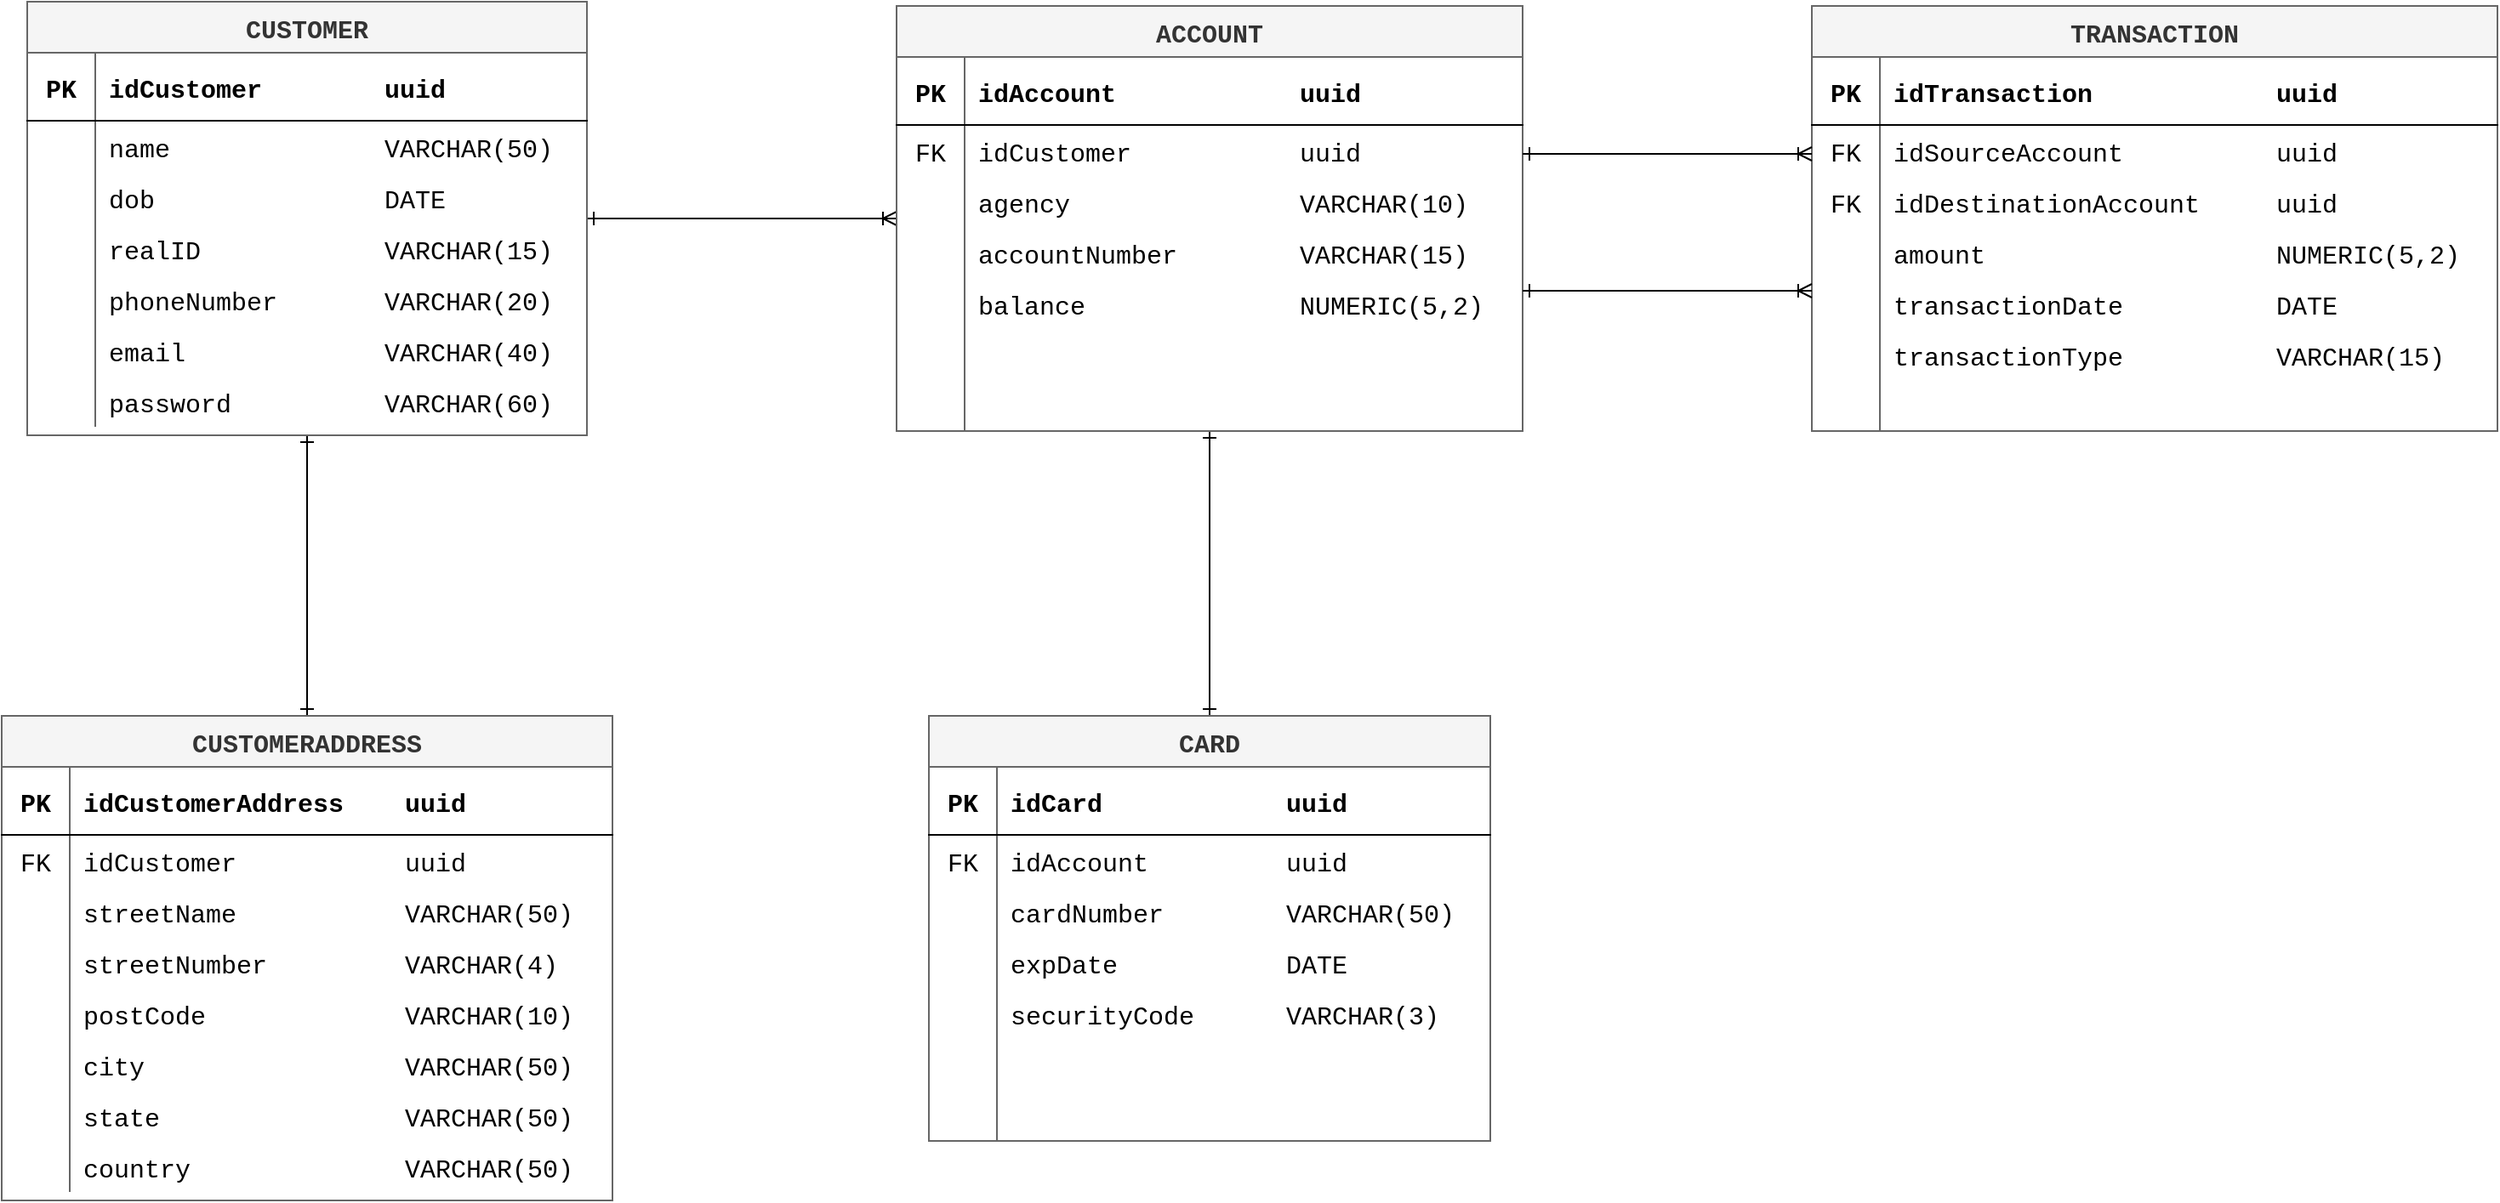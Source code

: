 <mxfile version="16.0.0" type="device"><diagram id="R2lEEEUBdFMjLlhIrx00" name="Page-1"><mxGraphModel dx="1064" dy="536" grid="1" gridSize="10" guides="1" tooltips="1" connect="1" arrows="1" fold="1" page="1" pageScale="1" pageWidth="1654" pageHeight="1169" math="0" shadow="0" extFonts="Permanent Marker^https://fonts.googleapis.com/css?family=Permanent+Marker"><root><mxCell id="0"/><mxCell id="1" parent="0"/><mxCell id="imQHKeKfgoKIFEaQQmg--94" value="" style="endArrow=ERone;html=1;rounded=0;sketch=0;fontFamily=Times New Roman;fontSize=15;endFill=0;startArrow=ERone;startFill=0;" parent="1" source="ZUT3hV0hGC33V-k96uNE-90" target="ZUT3hV0hGC33V-k96uNE-64" edge="1"><mxGeometry width="50" height="50" relative="1" as="geometry"><mxPoint x="216.7" y="530" as="sourcePoint"/><mxPoint x="216.7" y="460" as="targetPoint"/></mxGeometry></mxCell><mxCell id="imQHKeKfgoKIFEaQQmg--96" value="" style="endArrow=ERone;html=1;rounded=0;sketch=0;fontFamily=Times New Roman;fontSize=15;endFill=0;startArrow=ERoneToMany;startFill=0;" parent="1" source="ZUT3hV0hGC33V-k96uNE-119" target="ZUT3hV0hGC33V-k96uNE-64" edge="1"><mxGeometry width="50" height="50" relative="1" as="geometry"><mxPoint x="422" y="290" as="sourcePoint"/><mxPoint x="357" y="289" as="targetPoint"/></mxGeometry></mxCell><mxCell id="imQHKeKfgoKIFEaQQmg--97" value="" style="endArrow=ERone;html=1;rounded=0;sketch=0;fontFamily=Times New Roman;fontSize=15;endFill=0;startArrow=ERone;startFill=0;" parent="1" source="ZUT3hV0hGC33V-k96uNE-144" target="ZUT3hV0hGC33V-k96uNE-119" edge="1"><mxGeometry width="50" height="50" relative="1" as="geometry"><mxPoint x="637" y="570" as="sourcePoint"/><mxPoint x="597" y="500" as="targetPoint"/></mxGeometry></mxCell><mxCell id="imQHKeKfgoKIFEaQQmg--137" style="edgeStyle=none;rounded=0;sketch=0;orthogonalLoop=1;jettySize=auto;html=1;entryX=0.5;entryY=0;entryDx=0;entryDy=0;fontFamily=Times New Roman;fontSize=15;startArrow=ERzeroToMany;startFill=0;endArrow=ERzeroToMany;endFill=0;" parent="1" edge="1"><mxGeometry relative="1" as="geometry"><mxPoint x="242" y="545.0" as="sourcePoint"/><mxPoint x="242" y="545.0" as="targetPoint"/></mxGeometry></mxCell><mxCell id="ZUT3hV0hGC33V-k96uNE-64" value="CUSTOMER" style="shape=table;startSize=30;container=1;collapsible=1;childLayout=tableLayout;fixedRows=1;rowLines=0;fontStyle=1;align=center;resizeLast=1;fillColor=#f5f5f5;fontColor=#333333;strokeColor=#666666;fontFamily=Courier New;fontSize=15;" parent="1" vertex="1"><mxGeometry x="111" y="150" width="329" height="255" as="geometry"/></mxCell><mxCell id="ZUT3hV0hGC33V-k96uNE-65" value="" style="shape=partialRectangle;collapsible=0;dropTarget=0;pointerEvents=0;fillColor=none;top=0;left=0;bottom=1;right=0;points=[[0,0.5],[1,0.5]];portConstraint=eastwest;" parent="ZUT3hV0hGC33V-k96uNE-64" vertex="1"><mxGeometry y="30" width="329" height="40" as="geometry"/></mxCell><mxCell id="ZUT3hV0hGC33V-k96uNE-66" value="PK" style="shape=partialRectangle;connectable=0;fillColor=none;top=0;left=0;bottom=0;right=0;fontStyle=1;overflow=hidden;fontFamily=Courier New;fontSize=15;" parent="ZUT3hV0hGC33V-k96uNE-65" vertex="1"><mxGeometry width="40" height="40" as="geometry"><mxRectangle width="40" height="40" as="alternateBounds"/></mxGeometry></mxCell><mxCell id="ZUT3hV0hGC33V-k96uNE-67" value="idCustomer        uuid" style="shape=partialRectangle;connectable=0;fillColor=none;top=0;left=0;bottom=0;right=0;align=left;spacingLeft=6;fontStyle=1;overflow=hidden;fontFamily=Courier New;fontSize=15;" parent="ZUT3hV0hGC33V-k96uNE-65" vertex="1"><mxGeometry x="40" width="289" height="40" as="geometry"><mxRectangle width="289" height="40" as="alternateBounds"/></mxGeometry></mxCell><mxCell id="ZUT3hV0hGC33V-k96uNE-68" value="" style="shape=partialRectangle;collapsible=0;dropTarget=0;pointerEvents=0;fillColor=none;top=0;left=0;bottom=0;right=0;points=[[0,0.5],[1,0.5]];portConstraint=eastwest;" parent="ZUT3hV0hGC33V-k96uNE-64" vertex="1"><mxGeometry y="70" width="329" height="30" as="geometry"/></mxCell><mxCell id="ZUT3hV0hGC33V-k96uNE-69" value="" style="shape=partialRectangle;connectable=0;fillColor=none;top=0;left=0;bottom=0;right=0;editable=1;overflow=hidden;" parent="ZUT3hV0hGC33V-k96uNE-68" vertex="1"><mxGeometry width="40" height="30" as="geometry"><mxRectangle width="40" height="30" as="alternateBounds"/></mxGeometry></mxCell><mxCell id="ZUT3hV0hGC33V-k96uNE-70" value="name              VARCHAR(50)" style="shape=partialRectangle;connectable=0;fillColor=none;top=0;left=0;bottom=0;right=0;align=left;spacingLeft=6;overflow=hidden;fontFamily=Courier New;fontSize=15;" parent="ZUT3hV0hGC33V-k96uNE-68" vertex="1"><mxGeometry x="40" width="289" height="30" as="geometry"><mxRectangle width="289" height="30" as="alternateBounds"/></mxGeometry></mxCell><mxCell id="ZUT3hV0hGC33V-k96uNE-71" value="" style="shape=partialRectangle;collapsible=0;dropTarget=0;pointerEvents=0;fillColor=none;top=0;left=0;bottom=0;right=0;points=[[0,0.5],[1,0.5]];portConstraint=eastwest;" parent="ZUT3hV0hGC33V-k96uNE-64" vertex="1"><mxGeometry y="100" width="329" height="30" as="geometry"/></mxCell><mxCell id="ZUT3hV0hGC33V-k96uNE-72" value="" style="shape=partialRectangle;connectable=0;fillColor=none;top=0;left=0;bottom=0;right=0;editable=1;overflow=hidden;" parent="ZUT3hV0hGC33V-k96uNE-71" vertex="1"><mxGeometry width="40" height="30" as="geometry"><mxRectangle width="40" height="30" as="alternateBounds"/></mxGeometry></mxCell><mxCell id="ZUT3hV0hGC33V-k96uNE-73" value="dob               DATE" style="shape=partialRectangle;connectable=0;fillColor=none;top=0;left=0;bottom=0;right=0;align=left;spacingLeft=6;overflow=hidden;fontFamily=Courier New;fontSize=15;" parent="ZUT3hV0hGC33V-k96uNE-71" vertex="1"><mxGeometry x="40" width="289" height="30" as="geometry"><mxRectangle width="289" height="30" as="alternateBounds"/></mxGeometry></mxCell><mxCell id="ZUT3hV0hGC33V-k96uNE-74" value="" style="shape=partialRectangle;collapsible=0;dropTarget=0;pointerEvents=0;fillColor=none;top=0;left=0;bottom=0;right=0;points=[[0,0.5],[1,0.5]];portConstraint=eastwest;" parent="ZUT3hV0hGC33V-k96uNE-64" vertex="1"><mxGeometry y="130" width="329" height="30" as="geometry"/></mxCell><mxCell id="ZUT3hV0hGC33V-k96uNE-75" value="" style="shape=partialRectangle;connectable=0;fillColor=none;top=0;left=0;bottom=0;right=0;editable=1;overflow=hidden;" parent="ZUT3hV0hGC33V-k96uNE-74" vertex="1"><mxGeometry width="40" height="30" as="geometry"><mxRectangle width="40" height="30" as="alternateBounds"/></mxGeometry></mxCell><mxCell id="ZUT3hV0hGC33V-k96uNE-76" value="realID            VARCHAR(15)" style="shape=partialRectangle;connectable=0;fillColor=none;top=0;left=0;bottom=0;right=0;align=left;spacingLeft=6;overflow=hidden;fontFamily=Courier New;fontSize=15;" parent="ZUT3hV0hGC33V-k96uNE-74" vertex="1"><mxGeometry x="40" width="289" height="30" as="geometry"><mxRectangle width="289" height="30" as="alternateBounds"/></mxGeometry></mxCell><mxCell id="ZUT3hV0hGC33V-k96uNE-77" value="" style="shape=partialRectangle;collapsible=0;dropTarget=0;pointerEvents=0;fillColor=none;top=0;left=0;bottom=0;right=0;points=[[0,0.5],[1,0.5]];portConstraint=eastwest;fontFamily=Times New Roman;fontSize=15;" parent="ZUT3hV0hGC33V-k96uNE-64" vertex="1"><mxGeometry y="160" width="329" height="30" as="geometry"/></mxCell><mxCell id="ZUT3hV0hGC33V-k96uNE-78" value="" style="shape=partialRectangle;connectable=0;fillColor=none;top=0;left=0;bottom=0;right=0;editable=1;overflow=hidden;fontFamily=Times New Roman;fontSize=15;" parent="ZUT3hV0hGC33V-k96uNE-77" vertex="1"><mxGeometry width="40" height="30" as="geometry"><mxRectangle width="40" height="30" as="alternateBounds"/></mxGeometry></mxCell><mxCell id="ZUT3hV0hGC33V-k96uNE-79" value="phoneNumber       VARCHAR(20)" style="shape=partialRectangle;connectable=0;fillColor=none;top=0;left=0;bottom=0;right=0;align=left;spacingLeft=6;overflow=hidden;fontFamily=Courier New;fontSize=15;" parent="ZUT3hV0hGC33V-k96uNE-77" vertex="1"><mxGeometry x="40" width="289" height="30" as="geometry"><mxRectangle width="289" height="30" as="alternateBounds"/></mxGeometry></mxCell><mxCell id="ZUT3hV0hGC33V-k96uNE-80" value="" style="shape=partialRectangle;collapsible=0;dropTarget=0;pointerEvents=0;fillColor=none;top=0;left=0;bottom=0;right=0;points=[[0,0.5],[1,0.5]];portConstraint=eastwest;fontFamily=Times New Roman;fontSize=15;" parent="ZUT3hV0hGC33V-k96uNE-64" vertex="1"><mxGeometry y="190" width="329" height="30" as="geometry"/></mxCell><mxCell id="ZUT3hV0hGC33V-k96uNE-81" value="" style="shape=partialRectangle;connectable=0;fillColor=none;top=0;left=0;bottom=0;right=0;editable=1;overflow=hidden;fontFamily=Times New Roman;fontSize=15;" parent="ZUT3hV0hGC33V-k96uNE-80" vertex="1"><mxGeometry width="40" height="30" as="geometry"><mxRectangle width="40" height="30" as="alternateBounds"/></mxGeometry></mxCell><mxCell id="ZUT3hV0hGC33V-k96uNE-82" value="email             VARCHAR(40)" style="shape=partialRectangle;connectable=0;fillColor=none;top=0;left=0;bottom=0;right=0;align=left;spacingLeft=6;overflow=hidden;fontFamily=Courier New;fontSize=15;" parent="ZUT3hV0hGC33V-k96uNE-80" vertex="1"><mxGeometry x="40" width="289" height="30" as="geometry"><mxRectangle width="289" height="30" as="alternateBounds"/></mxGeometry></mxCell><mxCell id="ZUT3hV0hGC33V-k96uNE-83" value="" style="shape=partialRectangle;collapsible=0;dropTarget=0;pointerEvents=0;fillColor=none;top=0;left=0;bottom=0;right=0;points=[[0,0.5],[1,0.5]];portConstraint=eastwest;fontFamily=Times New Roman;fontSize=15;" parent="ZUT3hV0hGC33V-k96uNE-64" vertex="1"><mxGeometry y="220" width="329" height="30" as="geometry"/></mxCell><mxCell id="ZUT3hV0hGC33V-k96uNE-84" value="" style="shape=partialRectangle;connectable=0;fillColor=none;top=0;left=0;bottom=0;right=0;editable=1;overflow=hidden;fontFamily=Times New Roman;fontSize=15;" parent="ZUT3hV0hGC33V-k96uNE-83" vertex="1"><mxGeometry width="40" height="30" as="geometry"><mxRectangle width="40" height="30" as="alternateBounds"/></mxGeometry></mxCell><mxCell id="ZUT3hV0hGC33V-k96uNE-85" value="password          VARCHAR(60)" style="shape=partialRectangle;connectable=0;fillColor=none;top=0;left=0;bottom=0;right=0;align=left;spacingLeft=6;overflow=hidden;fontFamily=Courier New;fontSize=15;" parent="ZUT3hV0hGC33V-k96uNE-83" vertex="1"><mxGeometry x="40" width="289" height="30" as="geometry"><mxRectangle width="289" height="30" as="alternateBounds"/></mxGeometry></mxCell><mxCell id="ZUT3hV0hGC33V-k96uNE-90" value="CUSTOMERADDRESS" style="shape=table;startSize=30;container=1;collapsible=1;childLayout=tableLayout;fixedRows=1;rowLines=0;fontStyle=1;align=center;resizeLast=1;fillColor=#f5f5f5;fontColor=#333333;strokeColor=#666666;fontFamily=Courier New;fontSize=15;" parent="1" vertex="1"><mxGeometry x="96" y="570" width="359" height="285" as="geometry"/></mxCell><mxCell id="ZUT3hV0hGC33V-k96uNE-91" value="" style="shape=partialRectangle;collapsible=0;dropTarget=0;pointerEvents=0;fillColor=none;top=0;left=0;bottom=1;right=0;points=[[0,0.5],[1,0.5]];portConstraint=eastwest;" parent="ZUT3hV0hGC33V-k96uNE-90" vertex="1"><mxGeometry y="30" width="359" height="40" as="geometry"/></mxCell><mxCell id="ZUT3hV0hGC33V-k96uNE-92" value="PK" style="shape=partialRectangle;connectable=0;fillColor=none;top=0;left=0;bottom=0;right=0;fontStyle=1;overflow=hidden;fontFamily=Courier New;fontSize=15;" parent="ZUT3hV0hGC33V-k96uNE-91" vertex="1"><mxGeometry width="40" height="40" as="geometry"><mxRectangle width="40" height="40" as="alternateBounds"/></mxGeometry></mxCell><mxCell id="ZUT3hV0hGC33V-k96uNE-93" value="idCustomerAddress    uuid" style="shape=partialRectangle;connectable=0;fillColor=none;top=0;left=0;bottom=0;right=0;align=left;spacingLeft=6;fontStyle=1;overflow=hidden;fontFamily=Courier New;fontSize=15;" parent="ZUT3hV0hGC33V-k96uNE-91" vertex="1"><mxGeometry x="40" width="319" height="40" as="geometry"><mxRectangle width="319" height="40" as="alternateBounds"/></mxGeometry></mxCell><mxCell id="ZUT3hV0hGC33V-k96uNE-94" value="" style="shape=partialRectangle;collapsible=0;dropTarget=0;pointerEvents=0;fillColor=none;top=0;left=0;bottom=0;right=0;points=[[0,0.5],[1,0.5]];portConstraint=eastwest;" parent="ZUT3hV0hGC33V-k96uNE-90" vertex="1"><mxGeometry y="70" width="359" height="30" as="geometry"/></mxCell><mxCell id="ZUT3hV0hGC33V-k96uNE-95" value="FK" style="shape=partialRectangle;connectable=0;fillColor=none;top=0;left=0;bottom=0;right=0;editable=1;overflow=hidden;fontFamily=Courier New;fontSize=15;" parent="ZUT3hV0hGC33V-k96uNE-94" vertex="1"><mxGeometry width="40" height="30" as="geometry"><mxRectangle width="40" height="30" as="alternateBounds"/></mxGeometry></mxCell><mxCell id="ZUT3hV0hGC33V-k96uNE-96" value="idCustomer           uuid" style="shape=partialRectangle;connectable=0;fillColor=none;top=0;left=0;bottom=0;right=0;align=left;spacingLeft=6;overflow=hidden;fontFamily=Courier New;fontSize=15;" parent="ZUT3hV0hGC33V-k96uNE-94" vertex="1"><mxGeometry x="40" width="319" height="30" as="geometry"><mxRectangle width="319" height="30" as="alternateBounds"/></mxGeometry></mxCell><mxCell id="ZUT3hV0hGC33V-k96uNE-97" value="" style="shape=partialRectangle;collapsible=0;dropTarget=0;pointerEvents=0;fillColor=none;top=0;left=0;bottom=0;right=0;points=[[0,0.5],[1,0.5]];portConstraint=eastwest;" parent="ZUT3hV0hGC33V-k96uNE-90" vertex="1"><mxGeometry y="100" width="359" height="30" as="geometry"/></mxCell><mxCell id="ZUT3hV0hGC33V-k96uNE-98" value="" style="shape=partialRectangle;connectable=0;fillColor=none;top=0;left=0;bottom=0;right=0;editable=1;overflow=hidden;" parent="ZUT3hV0hGC33V-k96uNE-97" vertex="1"><mxGeometry width="40" height="30" as="geometry"><mxRectangle width="40" height="30" as="alternateBounds"/></mxGeometry></mxCell><mxCell id="ZUT3hV0hGC33V-k96uNE-99" value="streetName           VARCHAR(50)" style="shape=partialRectangle;connectable=0;fillColor=none;top=0;left=0;bottom=0;right=0;align=left;spacingLeft=6;overflow=hidden;fontFamily=Courier New;fontSize=15;" parent="ZUT3hV0hGC33V-k96uNE-97" vertex="1"><mxGeometry x="40" width="319" height="30" as="geometry"><mxRectangle width="319" height="30" as="alternateBounds"/></mxGeometry></mxCell><mxCell id="ZUT3hV0hGC33V-k96uNE-100" value="" style="shape=partialRectangle;collapsible=0;dropTarget=0;pointerEvents=0;fillColor=none;top=0;left=0;bottom=0;right=0;points=[[0,0.5],[1,0.5]];portConstraint=eastwest;" parent="ZUT3hV0hGC33V-k96uNE-90" vertex="1"><mxGeometry y="130" width="359" height="30" as="geometry"/></mxCell><mxCell id="ZUT3hV0hGC33V-k96uNE-101" value="" style="shape=partialRectangle;connectable=0;fillColor=none;top=0;left=0;bottom=0;right=0;editable=1;overflow=hidden;" parent="ZUT3hV0hGC33V-k96uNE-100" vertex="1"><mxGeometry width="40" height="30" as="geometry"><mxRectangle width="40" height="30" as="alternateBounds"/></mxGeometry></mxCell><mxCell id="ZUT3hV0hGC33V-k96uNE-102" value="streetNumber         VARCHAR(4)" style="shape=partialRectangle;connectable=0;fillColor=none;top=0;left=0;bottom=0;right=0;align=left;spacingLeft=6;overflow=hidden;fontFamily=Courier New;fontSize=15;" parent="ZUT3hV0hGC33V-k96uNE-100" vertex="1"><mxGeometry x="40" width="319" height="30" as="geometry"><mxRectangle width="319" height="30" as="alternateBounds"/></mxGeometry></mxCell><mxCell id="ZUT3hV0hGC33V-k96uNE-103" value="" style="shape=partialRectangle;collapsible=0;dropTarget=0;pointerEvents=0;fillColor=none;top=0;left=0;bottom=0;right=0;points=[[0,0.5],[1,0.5]];portConstraint=eastwest;fontFamily=Times New Roman;fontSize=15;" parent="ZUT3hV0hGC33V-k96uNE-90" vertex="1"><mxGeometry y="160" width="359" height="30" as="geometry"/></mxCell><mxCell id="ZUT3hV0hGC33V-k96uNE-104" value="" style="shape=partialRectangle;connectable=0;fillColor=none;top=0;left=0;bottom=0;right=0;editable=1;overflow=hidden;fontFamily=Times New Roman;fontSize=15;" parent="ZUT3hV0hGC33V-k96uNE-103" vertex="1"><mxGeometry width="40" height="30" as="geometry"><mxRectangle width="40" height="30" as="alternateBounds"/></mxGeometry></mxCell><mxCell id="ZUT3hV0hGC33V-k96uNE-105" value="postCode             VARCHAR(10)" style="shape=partialRectangle;connectable=0;fillColor=none;top=0;left=0;bottom=0;right=0;align=left;spacingLeft=6;overflow=hidden;fontFamily=Courier New;fontSize=15;" parent="ZUT3hV0hGC33V-k96uNE-103" vertex="1"><mxGeometry x="40" width="319" height="30" as="geometry"><mxRectangle width="319" height="30" as="alternateBounds"/></mxGeometry></mxCell><mxCell id="ZUT3hV0hGC33V-k96uNE-106" value="" style="shape=partialRectangle;collapsible=0;dropTarget=0;pointerEvents=0;fillColor=none;top=0;left=0;bottom=0;right=0;points=[[0,0.5],[1,0.5]];portConstraint=eastwest;fontFamily=Times New Roman;fontSize=15;" parent="ZUT3hV0hGC33V-k96uNE-90" vertex="1"><mxGeometry y="190" width="359" height="30" as="geometry"/></mxCell><mxCell id="ZUT3hV0hGC33V-k96uNE-107" value="" style="shape=partialRectangle;connectable=0;fillColor=none;top=0;left=0;bottom=0;right=0;editable=1;overflow=hidden;fontFamily=Times New Roman;fontSize=15;" parent="ZUT3hV0hGC33V-k96uNE-106" vertex="1"><mxGeometry width="40" height="30" as="geometry"><mxRectangle width="40" height="30" as="alternateBounds"/></mxGeometry></mxCell><mxCell id="ZUT3hV0hGC33V-k96uNE-108" value="city                 VARCHAR(50)" style="shape=partialRectangle;connectable=0;fillColor=none;top=0;left=0;bottom=0;right=0;align=left;spacingLeft=6;overflow=hidden;fontFamily=Courier New;fontSize=15;" parent="ZUT3hV0hGC33V-k96uNE-106" vertex="1"><mxGeometry x="40" width="319" height="30" as="geometry"><mxRectangle width="319" height="30" as="alternateBounds"/></mxGeometry></mxCell><mxCell id="ZUT3hV0hGC33V-k96uNE-113" value="" style="shape=partialRectangle;collapsible=0;dropTarget=0;pointerEvents=0;fillColor=none;top=0;left=0;bottom=0;right=0;points=[[0,0.5],[1,0.5]];portConstraint=eastwest;fontFamily=Courier New;fontSize=15;" parent="ZUT3hV0hGC33V-k96uNE-90" vertex="1"><mxGeometry y="220" width="359" height="30" as="geometry"/></mxCell><mxCell id="ZUT3hV0hGC33V-k96uNE-114" value="" style="shape=partialRectangle;connectable=0;fillColor=none;top=0;left=0;bottom=0;right=0;editable=1;overflow=hidden;fontFamily=Courier New;fontSize=15;" parent="ZUT3hV0hGC33V-k96uNE-113" vertex="1"><mxGeometry width="40" height="30" as="geometry"><mxRectangle width="40" height="30" as="alternateBounds"/></mxGeometry></mxCell><mxCell id="ZUT3hV0hGC33V-k96uNE-115" value="state                VARCHAR(50)" style="shape=partialRectangle;connectable=0;fillColor=none;top=0;left=0;bottom=0;right=0;align=left;spacingLeft=6;overflow=hidden;fontFamily=Courier New;fontSize=15;" parent="ZUT3hV0hGC33V-k96uNE-113" vertex="1"><mxGeometry x="40" width="319" height="30" as="geometry"><mxRectangle width="319" height="30" as="alternateBounds"/></mxGeometry></mxCell><mxCell id="ZUT3hV0hGC33V-k96uNE-109" value="" style="shape=partialRectangle;collapsible=0;dropTarget=0;pointerEvents=0;fillColor=none;top=0;left=0;bottom=0;right=0;points=[[0,0.5],[1,0.5]];portConstraint=eastwest;fontFamily=Times New Roman;fontSize=15;" parent="ZUT3hV0hGC33V-k96uNE-90" vertex="1"><mxGeometry y="250" width="359" height="30" as="geometry"/></mxCell><mxCell id="ZUT3hV0hGC33V-k96uNE-110" value="" style="shape=partialRectangle;connectable=0;fillColor=none;top=0;left=0;bottom=0;right=0;editable=1;overflow=hidden;fontFamily=Times New Roman;fontSize=15;" parent="ZUT3hV0hGC33V-k96uNE-109" vertex="1"><mxGeometry width="40" height="30" as="geometry"><mxRectangle width="40" height="30" as="alternateBounds"/></mxGeometry></mxCell><mxCell id="ZUT3hV0hGC33V-k96uNE-111" value="country              VARCHAR(50)" style="shape=partialRectangle;connectable=0;fillColor=none;top=0;left=0;bottom=0;right=0;align=left;spacingLeft=6;overflow=hidden;fontFamily=Courier New;fontSize=15;" parent="ZUT3hV0hGC33V-k96uNE-109" vertex="1"><mxGeometry x="40" width="319" height="30" as="geometry"><mxRectangle width="319" height="30" as="alternateBounds"/></mxGeometry></mxCell><mxCell id="ZUT3hV0hGC33V-k96uNE-119" value="ACCOUNT" style="shape=table;startSize=30;container=1;collapsible=1;childLayout=tableLayout;fixedRows=1;rowLines=0;fontStyle=1;align=center;resizeLast=1;fillColor=#f5f5f5;fontColor=#333333;strokeColor=#666666;fontFamily=Courier New;fontSize=15;" parent="1" vertex="1"><mxGeometry x="622" y="152.5" width="368" height="250" as="geometry"/></mxCell><mxCell id="ZUT3hV0hGC33V-k96uNE-120" value="" style="shape=partialRectangle;collapsible=0;dropTarget=0;pointerEvents=0;fillColor=none;top=0;left=0;bottom=1;right=0;points=[[0,0.5],[1,0.5]];portConstraint=eastwest;" parent="ZUT3hV0hGC33V-k96uNE-119" vertex="1"><mxGeometry y="30" width="368" height="40" as="geometry"/></mxCell><mxCell id="ZUT3hV0hGC33V-k96uNE-121" value="PK" style="shape=partialRectangle;connectable=0;fillColor=none;top=0;left=0;bottom=0;right=0;fontStyle=1;overflow=hidden;fontFamily=Courier New;fontSize=15;" parent="ZUT3hV0hGC33V-k96uNE-120" vertex="1"><mxGeometry width="40" height="40" as="geometry"><mxRectangle width="40" height="40" as="alternateBounds"/></mxGeometry></mxCell><mxCell id="ZUT3hV0hGC33V-k96uNE-122" value="idAccount            uuid" style="shape=partialRectangle;connectable=0;fillColor=none;top=0;left=0;bottom=0;right=0;align=left;spacingLeft=6;fontStyle=1;overflow=hidden;fontFamily=Courier New;fontSize=15;" parent="ZUT3hV0hGC33V-k96uNE-120" vertex="1"><mxGeometry x="40" width="328" height="40" as="geometry"><mxRectangle width="328" height="40" as="alternateBounds"/></mxGeometry></mxCell><mxCell id="ZUT3hV0hGC33V-k96uNE-123" value="" style="shape=partialRectangle;collapsible=0;dropTarget=0;pointerEvents=0;fillColor=none;top=0;left=0;bottom=0;right=0;points=[[0,0.5],[1,0.5]];portConstraint=eastwest;" parent="ZUT3hV0hGC33V-k96uNE-119" vertex="1"><mxGeometry y="70" width="368" height="30" as="geometry"/></mxCell><mxCell id="ZUT3hV0hGC33V-k96uNE-124" value="FK" style="shape=partialRectangle;connectable=0;fillColor=none;top=0;left=0;bottom=0;right=0;editable=1;overflow=hidden;fontFamily=Courier New;fontSize=15;" parent="ZUT3hV0hGC33V-k96uNE-123" vertex="1"><mxGeometry width="40" height="30" as="geometry"><mxRectangle width="40" height="30" as="alternateBounds"/></mxGeometry></mxCell><mxCell id="ZUT3hV0hGC33V-k96uNE-125" value="idCustomer           uuid" style="shape=partialRectangle;connectable=0;fillColor=none;top=0;left=0;bottom=0;right=0;align=left;spacingLeft=6;overflow=hidden;fontFamily=Courier New;fontSize=15;" parent="ZUT3hV0hGC33V-k96uNE-123" vertex="1"><mxGeometry x="40" width="328" height="30" as="geometry"><mxRectangle width="328" height="30" as="alternateBounds"/></mxGeometry></mxCell><mxCell id="ZUT3hV0hGC33V-k96uNE-126" value="" style="shape=partialRectangle;collapsible=0;dropTarget=0;pointerEvents=0;fillColor=none;top=0;left=0;bottom=0;right=0;points=[[0,0.5],[1,0.5]];portConstraint=eastwest;" parent="ZUT3hV0hGC33V-k96uNE-119" vertex="1"><mxGeometry y="100" width="368" height="30" as="geometry"/></mxCell><mxCell id="ZUT3hV0hGC33V-k96uNE-127" value="" style="shape=partialRectangle;connectable=0;fillColor=none;top=0;left=0;bottom=0;right=0;editable=1;overflow=hidden;" parent="ZUT3hV0hGC33V-k96uNE-126" vertex="1"><mxGeometry width="40" height="30" as="geometry"><mxRectangle width="40" height="30" as="alternateBounds"/></mxGeometry></mxCell><mxCell id="ZUT3hV0hGC33V-k96uNE-128" value="agency               VARCHAR(10)" style="shape=partialRectangle;connectable=0;fillColor=none;top=0;left=0;bottom=0;right=0;align=left;spacingLeft=6;overflow=hidden;fontFamily=Courier New;fontSize=15;" parent="ZUT3hV0hGC33V-k96uNE-126" vertex="1"><mxGeometry x="40" width="328" height="30" as="geometry"><mxRectangle width="328" height="30" as="alternateBounds"/></mxGeometry></mxCell><mxCell id="ZUT3hV0hGC33V-k96uNE-129" value="" style="shape=partialRectangle;collapsible=0;dropTarget=0;pointerEvents=0;fillColor=none;top=0;left=0;bottom=0;right=0;points=[[0,0.5],[1,0.5]];portConstraint=eastwest;" parent="ZUT3hV0hGC33V-k96uNE-119" vertex="1"><mxGeometry y="130" width="368" height="30" as="geometry"/></mxCell><mxCell id="ZUT3hV0hGC33V-k96uNE-130" value="" style="shape=partialRectangle;connectable=0;fillColor=none;top=0;left=0;bottom=0;right=0;editable=1;overflow=hidden;" parent="ZUT3hV0hGC33V-k96uNE-129" vertex="1"><mxGeometry width="40" height="30" as="geometry"><mxRectangle width="40" height="30" as="alternateBounds"/></mxGeometry></mxCell><mxCell id="ZUT3hV0hGC33V-k96uNE-131" value="accountNumber        VARCHAR(15)" style="shape=partialRectangle;connectable=0;fillColor=none;top=0;left=0;bottom=0;right=0;align=left;spacingLeft=6;overflow=hidden;fontFamily=Courier New;fontSize=15;" parent="ZUT3hV0hGC33V-k96uNE-129" vertex="1"><mxGeometry x="40" width="328" height="30" as="geometry"><mxRectangle width="328" height="30" as="alternateBounds"/></mxGeometry></mxCell><mxCell id="ZUT3hV0hGC33V-k96uNE-132" value="" style="shape=partialRectangle;collapsible=0;dropTarget=0;pointerEvents=0;fillColor=none;top=0;left=0;bottom=0;right=0;points=[[0,0.5],[1,0.5]];portConstraint=eastwest;fontFamily=Times New Roman;fontSize=15;" parent="ZUT3hV0hGC33V-k96uNE-119" vertex="1"><mxGeometry y="160" width="368" height="30" as="geometry"/></mxCell><mxCell id="ZUT3hV0hGC33V-k96uNE-133" value="" style="shape=partialRectangle;connectable=0;fillColor=none;top=0;left=0;bottom=0;right=0;editable=1;overflow=hidden;fontFamily=Times New Roman;fontSize=15;" parent="ZUT3hV0hGC33V-k96uNE-132" vertex="1"><mxGeometry width="40" height="30" as="geometry"><mxRectangle width="40" height="30" as="alternateBounds"/></mxGeometry></mxCell><mxCell id="ZUT3hV0hGC33V-k96uNE-134" value="balance              NUMERIC(5,2)" style="shape=partialRectangle;connectable=0;fillColor=none;top=0;left=0;bottom=0;right=0;align=left;spacingLeft=6;overflow=hidden;fontFamily=Courier New;fontSize=15;" parent="ZUT3hV0hGC33V-k96uNE-132" vertex="1"><mxGeometry x="40" width="328" height="30" as="geometry"><mxRectangle width="328" height="30" as="alternateBounds"/></mxGeometry></mxCell><mxCell id="ZUT3hV0hGC33V-k96uNE-141" value="" style="shape=partialRectangle;collapsible=0;dropTarget=0;pointerEvents=0;fillColor=none;top=0;left=0;bottom=0;right=0;points=[[0,0.5],[1,0.5]];portConstraint=eastwest;fontFamily=Times New Roman;fontSize=15;" parent="ZUT3hV0hGC33V-k96uNE-119" vertex="1"><mxGeometry y="190" width="368" height="30" as="geometry"/></mxCell><mxCell id="ZUT3hV0hGC33V-k96uNE-142" value="" style="shape=partialRectangle;connectable=0;fillColor=none;top=0;left=0;bottom=0;right=0;editable=1;overflow=hidden;fontFamily=Times New Roman;fontSize=15;" parent="ZUT3hV0hGC33V-k96uNE-141" vertex="1"><mxGeometry width="40" height="30" as="geometry"><mxRectangle width="40" height="30" as="alternateBounds"/></mxGeometry></mxCell><mxCell id="ZUT3hV0hGC33V-k96uNE-143" value="" style="shape=partialRectangle;connectable=0;fillColor=none;top=0;left=0;bottom=0;right=0;align=left;spacingLeft=6;overflow=hidden;fontFamily=Courier New;fontSize=15;" parent="ZUT3hV0hGC33V-k96uNE-141" vertex="1"><mxGeometry x="40" width="328" height="30" as="geometry"><mxRectangle width="328" height="30" as="alternateBounds"/></mxGeometry></mxCell><mxCell id="ZUT3hV0hGC33V-k96uNE-138" value="" style="shape=partialRectangle;collapsible=0;dropTarget=0;pointerEvents=0;fillColor=none;top=0;left=0;bottom=0;right=0;points=[[0,0.5],[1,0.5]];portConstraint=eastwest;fontFamily=Courier New;fontSize=15;" parent="ZUT3hV0hGC33V-k96uNE-119" vertex="1"><mxGeometry y="220" width="368" height="30" as="geometry"/></mxCell><mxCell id="ZUT3hV0hGC33V-k96uNE-139" value="" style="shape=partialRectangle;connectable=0;fillColor=none;top=0;left=0;bottom=0;right=0;editable=1;overflow=hidden;fontFamily=Courier New;fontSize=15;" parent="ZUT3hV0hGC33V-k96uNE-138" vertex="1"><mxGeometry width="40" height="30" as="geometry"><mxRectangle width="40" height="30" as="alternateBounds"/></mxGeometry></mxCell><mxCell id="ZUT3hV0hGC33V-k96uNE-140" value="" style="shape=partialRectangle;connectable=0;fillColor=none;top=0;left=0;bottom=0;right=0;align=left;spacingLeft=6;overflow=hidden;fontFamily=Courier New;fontSize=15;" parent="ZUT3hV0hGC33V-k96uNE-138" vertex="1"><mxGeometry x="40" width="328" height="30" as="geometry"><mxRectangle width="328" height="30" as="alternateBounds"/></mxGeometry></mxCell><mxCell id="ZUT3hV0hGC33V-k96uNE-144" value="CARD" style="shape=table;startSize=30;container=1;collapsible=1;childLayout=tableLayout;fixedRows=1;rowLines=0;fontStyle=1;align=center;resizeLast=1;fillColor=#f5f5f5;fontColor=#333333;strokeColor=#666666;fontFamily=Courier New;fontSize=15;" parent="1" vertex="1"><mxGeometry x="641" y="570" width="330" height="250" as="geometry"/></mxCell><mxCell id="ZUT3hV0hGC33V-k96uNE-145" value="" style="shape=partialRectangle;collapsible=0;dropTarget=0;pointerEvents=0;fillColor=none;top=0;left=0;bottom=1;right=0;points=[[0,0.5],[1,0.5]];portConstraint=eastwest;" parent="ZUT3hV0hGC33V-k96uNE-144" vertex="1"><mxGeometry y="30" width="330" height="40" as="geometry"/></mxCell><mxCell id="ZUT3hV0hGC33V-k96uNE-146" value="PK" style="shape=partialRectangle;connectable=0;fillColor=none;top=0;left=0;bottom=0;right=0;fontStyle=1;overflow=hidden;fontFamily=Courier New;fontSize=15;" parent="ZUT3hV0hGC33V-k96uNE-145" vertex="1"><mxGeometry width="40" height="40" as="geometry"><mxRectangle width="40" height="40" as="alternateBounds"/></mxGeometry></mxCell><mxCell id="ZUT3hV0hGC33V-k96uNE-147" value="idCard            uuid" style="shape=partialRectangle;connectable=0;fillColor=none;top=0;left=0;bottom=0;right=0;align=left;spacingLeft=6;fontStyle=1;overflow=hidden;fontFamily=Courier New;fontSize=15;" parent="ZUT3hV0hGC33V-k96uNE-145" vertex="1"><mxGeometry x="40" width="290" height="40" as="geometry"><mxRectangle width="290" height="40" as="alternateBounds"/></mxGeometry></mxCell><mxCell id="ZUT3hV0hGC33V-k96uNE-148" value="" style="shape=partialRectangle;collapsible=0;dropTarget=0;pointerEvents=0;fillColor=none;top=0;left=0;bottom=0;right=0;points=[[0,0.5],[1,0.5]];portConstraint=eastwest;" parent="ZUT3hV0hGC33V-k96uNE-144" vertex="1"><mxGeometry y="70" width="330" height="30" as="geometry"/></mxCell><mxCell id="ZUT3hV0hGC33V-k96uNE-149" value="FK" style="shape=partialRectangle;connectable=0;fillColor=none;top=0;left=0;bottom=0;right=0;editable=1;overflow=hidden;fontFamily=Courier New;fontSize=15;" parent="ZUT3hV0hGC33V-k96uNE-148" vertex="1"><mxGeometry width="40" height="30" as="geometry"><mxRectangle width="40" height="30" as="alternateBounds"/></mxGeometry></mxCell><mxCell id="ZUT3hV0hGC33V-k96uNE-150" value="idAccount         uuid" style="shape=partialRectangle;connectable=0;fillColor=none;top=0;left=0;bottom=0;right=0;align=left;spacingLeft=6;overflow=hidden;fontFamily=Courier New;fontSize=15;" parent="ZUT3hV0hGC33V-k96uNE-148" vertex="1"><mxGeometry x="40" width="290" height="30" as="geometry"><mxRectangle width="290" height="30" as="alternateBounds"/></mxGeometry></mxCell><mxCell id="ZUT3hV0hGC33V-k96uNE-151" value="" style="shape=partialRectangle;collapsible=0;dropTarget=0;pointerEvents=0;fillColor=none;top=0;left=0;bottom=0;right=0;points=[[0,0.5],[1,0.5]];portConstraint=eastwest;" parent="ZUT3hV0hGC33V-k96uNE-144" vertex="1"><mxGeometry y="100" width="330" height="30" as="geometry"/></mxCell><mxCell id="ZUT3hV0hGC33V-k96uNE-152" value="" style="shape=partialRectangle;connectable=0;fillColor=none;top=0;left=0;bottom=0;right=0;editable=1;overflow=hidden;" parent="ZUT3hV0hGC33V-k96uNE-151" vertex="1"><mxGeometry width="40" height="30" as="geometry"><mxRectangle width="40" height="30" as="alternateBounds"/></mxGeometry></mxCell><mxCell id="ZUT3hV0hGC33V-k96uNE-153" value="cardNumber        VARCHAR(50)" style="shape=partialRectangle;connectable=0;fillColor=none;top=0;left=0;bottom=0;right=0;align=left;spacingLeft=6;overflow=hidden;fontFamily=Courier New;fontSize=15;" parent="ZUT3hV0hGC33V-k96uNE-151" vertex="1"><mxGeometry x="40" width="290" height="30" as="geometry"><mxRectangle width="290" height="30" as="alternateBounds"/></mxGeometry></mxCell><mxCell id="ZUT3hV0hGC33V-k96uNE-154" value="" style="shape=partialRectangle;collapsible=0;dropTarget=0;pointerEvents=0;fillColor=none;top=0;left=0;bottom=0;right=0;points=[[0,0.5],[1,0.5]];portConstraint=eastwest;" parent="ZUT3hV0hGC33V-k96uNE-144" vertex="1"><mxGeometry y="130" width="330" height="30" as="geometry"/></mxCell><mxCell id="ZUT3hV0hGC33V-k96uNE-155" value="" style="shape=partialRectangle;connectable=0;fillColor=none;top=0;left=0;bottom=0;right=0;editable=1;overflow=hidden;" parent="ZUT3hV0hGC33V-k96uNE-154" vertex="1"><mxGeometry width="40" height="30" as="geometry"><mxRectangle width="40" height="30" as="alternateBounds"/></mxGeometry></mxCell><mxCell id="ZUT3hV0hGC33V-k96uNE-156" value="expDate           DATE" style="shape=partialRectangle;connectable=0;fillColor=none;top=0;left=0;bottom=0;right=0;align=left;spacingLeft=6;overflow=hidden;fontFamily=Courier New;fontSize=15;" parent="ZUT3hV0hGC33V-k96uNE-154" vertex="1"><mxGeometry x="40" width="290" height="30" as="geometry"><mxRectangle width="290" height="30" as="alternateBounds"/></mxGeometry></mxCell><mxCell id="ZUT3hV0hGC33V-k96uNE-157" value="" style="shape=partialRectangle;collapsible=0;dropTarget=0;pointerEvents=0;fillColor=none;top=0;left=0;bottom=0;right=0;points=[[0,0.5],[1,0.5]];portConstraint=eastwest;fontFamily=Times New Roman;fontSize=15;" parent="ZUT3hV0hGC33V-k96uNE-144" vertex="1"><mxGeometry y="160" width="330" height="30" as="geometry"/></mxCell><mxCell id="ZUT3hV0hGC33V-k96uNE-158" value="" style="shape=partialRectangle;connectable=0;fillColor=none;top=0;left=0;bottom=0;right=0;editable=1;overflow=hidden;fontFamily=Times New Roman;fontSize=15;" parent="ZUT3hV0hGC33V-k96uNE-157" vertex="1"><mxGeometry width="40" height="30" as="geometry"><mxRectangle width="40" height="30" as="alternateBounds"/></mxGeometry></mxCell><mxCell id="ZUT3hV0hGC33V-k96uNE-159" value="securityCode      VARCHAR(3)" style="shape=partialRectangle;connectable=0;fillColor=none;top=0;left=0;bottom=0;right=0;align=left;spacingLeft=6;overflow=hidden;fontFamily=Courier New;fontSize=15;" parent="ZUT3hV0hGC33V-k96uNE-157" vertex="1"><mxGeometry x="40" width="290" height="30" as="geometry"><mxRectangle width="290" height="30" as="alternateBounds"/></mxGeometry></mxCell><mxCell id="ZUT3hV0hGC33V-k96uNE-160" value="" style="shape=partialRectangle;collapsible=0;dropTarget=0;pointerEvents=0;fillColor=none;top=0;left=0;bottom=0;right=0;points=[[0,0.5],[1,0.5]];portConstraint=eastwest;fontFamily=Times New Roman;fontSize=15;" parent="ZUT3hV0hGC33V-k96uNE-144" vertex="1"><mxGeometry y="190" width="330" height="30" as="geometry"/></mxCell><mxCell id="ZUT3hV0hGC33V-k96uNE-161" value="" style="shape=partialRectangle;connectable=0;fillColor=none;top=0;left=0;bottom=0;right=0;editable=1;overflow=hidden;fontFamily=Times New Roman;fontSize=15;" parent="ZUT3hV0hGC33V-k96uNE-160" vertex="1"><mxGeometry width="40" height="30" as="geometry"><mxRectangle width="40" height="30" as="alternateBounds"/></mxGeometry></mxCell><mxCell id="ZUT3hV0hGC33V-k96uNE-162" value="" style="shape=partialRectangle;connectable=0;fillColor=none;top=0;left=0;bottom=0;right=0;align=left;spacingLeft=6;overflow=hidden;fontFamily=Courier New;fontSize=15;" parent="ZUT3hV0hGC33V-k96uNE-160" vertex="1"><mxGeometry x="40" width="290" height="30" as="geometry"><mxRectangle width="290" height="30" as="alternateBounds"/></mxGeometry></mxCell><mxCell id="ZUT3hV0hGC33V-k96uNE-163" value="" style="shape=partialRectangle;collapsible=0;dropTarget=0;pointerEvents=0;fillColor=none;top=0;left=0;bottom=0;right=0;points=[[0,0.5],[1,0.5]];portConstraint=eastwest;fontFamily=Courier New;fontSize=15;" parent="ZUT3hV0hGC33V-k96uNE-144" vertex="1"><mxGeometry y="220" width="330" height="30" as="geometry"/></mxCell><mxCell id="ZUT3hV0hGC33V-k96uNE-164" value="" style="shape=partialRectangle;connectable=0;fillColor=none;top=0;left=0;bottom=0;right=0;editable=1;overflow=hidden;fontFamily=Courier New;fontSize=15;" parent="ZUT3hV0hGC33V-k96uNE-163" vertex="1"><mxGeometry width="40" height="30" as="geometry"><mxRectangle width="40" height="30" as="alternateBounds"/></mxGeometry></mxCell><mxCell id="ZUT3hV0hGC33V-k96uNE-165" value="" style="shape=partialRectangle;connectable=0;fillColor=none;top=0;left=0;bottom=0;right=0;align=left;spacingLeft=6;overflow=hidden;fontFamily=Courier New;fontSize=15;" parent="ZUT3hV0hGC33V-k96uNE-163" vertex="1"><mxGeometry x="40" width="290" height="30" as="geometry"><mxRectangle width="290" height="30" as="alternateBounds"/></mxGeometry></mxCell><mxCell id="ZUT3hV0hGC33V-k96uNE-170" value="TRANSACTION" style="shape=table;startSize=30;container=1;collapsible=1;childLayout=tableLayout;fixedRows=1;rowLines=0;fontStyle=1;align=center;resizeLast=1;fillColor=#f5f5f5;fontColor=#333333;strokeColor=#666666;fontFamily=Courier New;fontSize=15;" parent="1" vertex="1"><mxGeometry x="1160" y="152.5" width="403" height="250" as="geometry"/></mxCell><mxCell id="ZUT3hV0hGC33V-k96uNE-171" value="" style="shape=partialRectangle;collapsible=0;dropTarget=0;pointerEvents=0;fillColor=none;top=0;left=0;bottom=1;right=0;points=[[0,0.5],[1,0.5]];portConstraint=eastwest;" parent="ZUT3hV0hGC33V-k96uNE-170" vertex="1"><mxGeometry y="30" width="403" height="40" as="geometry"/></mxCell><mxCell id="ZUT3hV0hGC33V-k96uNE-172" value="PK" style="shape=partialRectangle;connectable=0;fillColor=none;top=0;left=0;bottom=0;right=0;fontStyle=1;overflow=hidden;fontFamily=Courier New;fontSize=15;" parent="ZUT3hV0hGC33V-k96uNE-171" vertex="1"><mxGeometry width="40" height="40" as="geometry"><mxRectangle width="40" height="40" as="alternateBounds"/></mxGeometry></mxCell><mxCell id="ZUT3hV0hGC33V-k96uNE-173" value="idTransaction            uuid" style="shape=partialRectangle;connectable=0;fillColor=none;top=0;left=0;bottom=0;right=0;align=left;spacingLeft=6;fontStyle=1;overflow=hidden;fontFamily=Courier New;fontSize=15;" parent="ZUT3hV0hGC33V-k96uNE-171" vertex="1"><mxGeometry x="40" width="363" height="40" as="geometry"><mxRectangle width="363" height="40" as="alternateBounds"/></mxGeometry></mxCell><mxCell id="ZUT3hV0hGC33V-k96uNE-174" value="" style="shape=partialRectangle;collapsible=0;dropTarget=0;pointerEvents=0;fillColor=none;top=0;left=0;bottom=0;right=0;points=[[0,0.5],[1,0.5]];portConstraint=eastwest;" parent="ZUT3hV0hGC33V-k96uNE-170" vertex="1"><mxGeometry y="70" width="403" height="30" as="geometry"/></mxCell><mxCell id="ZUT3hV0hGC33V-k96uNE-175" value="FK" style="shape=partialRectangle;connectable=0;fillColor=none;top=0;left=0;bottom=0;right=0;editable=1;overflow=hidden;fontFamily=Courier New;fontSize=15;" parent="ZUT3hV0hGC33V-k96uNE-174" vertex="1"><mxGeometry width="40" height="30" as="geometry"><mxRectangle width="40" height="30" as="alternateBounds"/></mxGeometry></mxCell><mxCell id="ZUT3hV0hGC33V-k96uNE-176" value="idSourceAccount          uuid" style="shape=partialRectangle;connectable=0;fillColor=none;top=0;left=0;bottom=0;right=0;align=left;spacingLeft=6;overflow=hidden;fontFamily=Courier New;fontSize=15;" parent="ZUT3hV0hGC33V-k96uNE-174" vertex="1"><mxGeometry x="40" width="363" height="30" as="geometry"><mxRectangle width="363" height="30" as="alternateBounds"/></mxGeometry></mxCell><mxCell id="ZUT3hV0hGC33V-k96uNE-177" value="" style="shape=partialRectangle;collapsible=0;dropTarget=0;pointerEvents=0;fillColor=none;top=0;left=0;bottom=0;right=0;points=[[0,0.5],[1,0.5]];portConstraint=eastwest;" parent="ZUT3hV0hGC33V-k96uNE-170" vertex="1"><mxGeometry y="100" width="403" height="30" as="geometry"/></mxCell><mxCell id="ZUT3hV0hGC33V-k96uNE-178" value="FK" style="shape=partialRectangle;connectable=0;fillColor=none;top=0;left=0;bottom=0;right=0;editable=1;overflow=hidden;fontSize=15;fontFamily=Courier New;" parent="ZUT3hV0hGC33V-k96uNE-177" vertex="1"><mxGeometry width="40" height="30" as="geometry"><mxRectangle width="40" height="30" as="alternateBounds"/></mxGeometry></mxCell><mxCell id="ZUT3hV0hGC33V-k96uNE-179" value="idDestinationAccount     uuid" style="shape=partialRectangle;connectable=0;fillColor=none;top=0;left=0;bottom=0;right=0;align=left;spacingLeft=6;overflow=hidden;fontFamily=Courier New;fontSize=15;" parent="ZUT3hV0hGC33V-k96uNE-177" vertex="1"><mxGeometry x="40" width="363" height="30" as="geometry"><mxRectangle width="363" height="30" as="alternateBounds"/></mxGeometry></mxCell><mxCell id="ZUT3hV0hGC33V-k96uNE-180" value="" style="shape=partialRectangle;collapsible=0;dropTarget=0;pointerEvents=0;fillColor=none;top=0;left=0;bottom=0;right=0;points=[[0,0.5],[1,0.5]];portConstraint=eastwest;" parent="ZUT3hV0hGC33V-k96uNE-170" vertex="1"><mxGeometry y="130" width="403" height="30" as="geometry"/></mxCell><mxCell id="ZUT3hV0hGC33V-k96uNE-181" value="" style="shape=partialRectangle;connectable=0;fillColor=none;top=0;left=0;bottom=0;right=0;editable=1;overflow=hidden;" parent="ZUT3hV0hGC33V-k96uNE-180" vertex="1"><mxGeometry width="40" height="30" as="geometry"><mxRectangle width="40" height="30" as="alternateBounds"/></mxGeometry></mxCell><mxCell id="ZUT3hV0hGC33V-k96uNE-182" value="amount                   NUMERIC(5,2)" style="shape=partialRectangle;connectable=0;fillColor=none;top=0;left=0;bottom=0;right=0;align=left;spacingLeft=6;overflow=hidden;fontFamily=Courier New;fontSize=15;" parent="ZUT3hV0hGC33V-k96uNE-180" vertex="1"><mxGeometry x="40" width="363" height="30" as="geometry"><mxRectangle width="363" height="30" as="alternateBounds"/></mxGeometry></mxCell><mxCell id="ZUT3hV0hGC33V-k96uNE-183" value="" style="shape=partialRectangle;collapsible=0;dropTarget=0;pointerEvents=0;fillColor=none;top=0;left=0;bottom=0;right=0;points=[[0,0.5],[1,0.5]];portConstraint=eastwest;fontFamily=Times New Roman;fontSize=15;" parent="ZUT3hV0hGC33V-k96uNE-170" vertex="1"><mxGeometry y="160" width="403" height="30" as="geometry"/></mxCell><mxCell id="ZUT3hV0hGC33V-k96uNE-184" value="" style="shape=partialRectangle;connectable=0;fillColor=none;top=0;left=0;bottom=0;right=0;editable=1;overflow=hidden;fontFamily=Times New Roman;fontSize=15;" parent="ZUT3hV0hGC33V-k96uNE-183" vertex="1"><mxGeometry width="40" height="30" as="geometry"><mxRectangle width="40" height="30" as="alternateBounds"/></mxGeometry></mxCell><mxCell id="ZUT3hV0hGC33V-k96uNE-185" value="transactionDate          DATE" style="shape=partialRectangle;connectable=0;fillColor=none;top=0;left=0;bottom=0;right=0;align=left;spacingLeft=6;overflow=hidden;fontFamily=Courier New;fontSize=15;" parent="ZUT3hV0hGC33V-k96uNE-183" vertex="1"><mxGeometry x="40" width="363" height="30" as="geometry"><mxRectangle width="363" height="30" as="alternateBounds"/></mxGeometry></mxCell><mxCell id="ZUT3hV0hGC33V-k96uNE-186" value="" style="shape=partialRectangle;collapsible=0;dropTarget=0;pointerEvents=0;fillColor=none;top=0;left=0;bottom=0;right=0;points=[[0,0.5],[1,0.5]];portConstraint=eastwest;fontFamily=Times New Roman;fontSize=15;" parent="ZUT3hV0hGC33V-k96uNE-170" vertex="1"><mxGeometry y="190" width="403" height="30" as="geometry"/></mxCell><mxCell id="ZUT3hV0hGC33V-k96uNE-187" value="" style="shape=partialRectangle;connectable=0;fillColor=none;top=0;left=0;bottom=0;right=0;editable=1;overflow=hidden;fontFamily=Times New Roman;fontSize=15;" parent="ZUT3hV0hGC33V-k96uNE-186" vertex="1"><mxGeometry width="40" height="30" as="geometry"><mxRectangle width="40" height="30" as="alternateBounds"/></mxGeometry></mxCell><mxCell id="ZUT3hV0hGC33V-k96uNE-188" value="transactionType          VARCHAR(15)" style="shape=partialRectangle;connectable=0;fillColor=none;top=0;left=0;bottom=0;right=0;align=left;spacingLeft=6;overflow=hidden;fontFamily=Courier New;fontSize=15;" parent="ZUT3hV0hGC33V-k96uNE-186" vertex="1"><mxGeometry x="40" width="363" height="30" as="geometry"><mxRectangle width="363" height="30" as="alternateBounds"/></mxGeometry></mxCell><mxCell id="ZUT3hV0hGC33V-k96uNE-189" value="" style="shape=partialRectangle;collapsible=0;dropTarget=0;pointerEvents=0;fillColor=none;top=0;left=0;bottom=0;right=0;points=[[0,0.5],[1,0.5]];portConstraint=eastwest;fontFamily=Courier New;fontSize=15;" parent="ZUT3hV0hGC33V-k96uNE-170" vertex="1"><mxGeometry y="220" width="403" height="30" as="geometry"/></mxCell><mxCell id="ZUT3hV0hGC33V-k96uNE-190" value="" style="shape=partialRectangle;connectable=0;fillColor=none;top=0;left=0;bottom=0;right=0;editable=1;overflow=hidden;fontFamily=Courier New;fontSize=15;" parent="ZUT3hV0hGC33V-k96uNE-189" vertex="1"><mxGeometry width="40" height="30" as="geometry"><mxRectangle width="40" height="30" as="alternateBounds"/></mxGeometry></mxCell><mxCell id="ZUT3hV0hGC33V-k96uNE-191" value="" style="shape=partialRectangle;connectable=0;fillColor=none;top=0;left=0;bottom=0;right=0;align=left;spacingLeft=6;overflow=hidden;fontFamily=Courier New;fontSize=15;" parent="ZUT3hV0hGC33V-k96uNE-189" vertex="1"><mxGeometry x="40" width="363" height="30" as="geometry"><mxRectangle width="363" height="30" as="alternateBounds"/></mxGeometry></mxCell><mxCell id="DnadyJ0Pbh_ISE7wFCGH-1" value="" style="endArrow=ERone;html=1;rounded=0;sketch=0;fontFamily=Times New Roman;fontSize=15;endFill=0;startArrow=ERoneToMany;startFill=0;" edge="1" parent="1"><mxGeometry width="50" height="50" relative="1" as="geometry"><mxPoint x="1160" y="239.5" as="sourcePoint"/><mxPoint x="990" y="239.5" as="targetPoint"/></mxGeometry></mxCell><mxCell id="DnadyJ0Pbh_ISE7wFCGH-2" value="" style="endArrow=ERone;html=1;rounded=0;sketch=0;fontFamily=Times New Roman;fontSize=15;endFill=0;startArrow=ERoneToMany;startFill=0;" edge="1" parent="1"><mxGeometry width="50" height="50" relative="1" as="geometry"><mxPoint x="1160" y="320.0" as="sourcePoint"/><mxPoint x="990" y="320.0" as="targetPoint"/></mxGeometry></mxCell></root></mxGraphModel></diagram></mxfile>